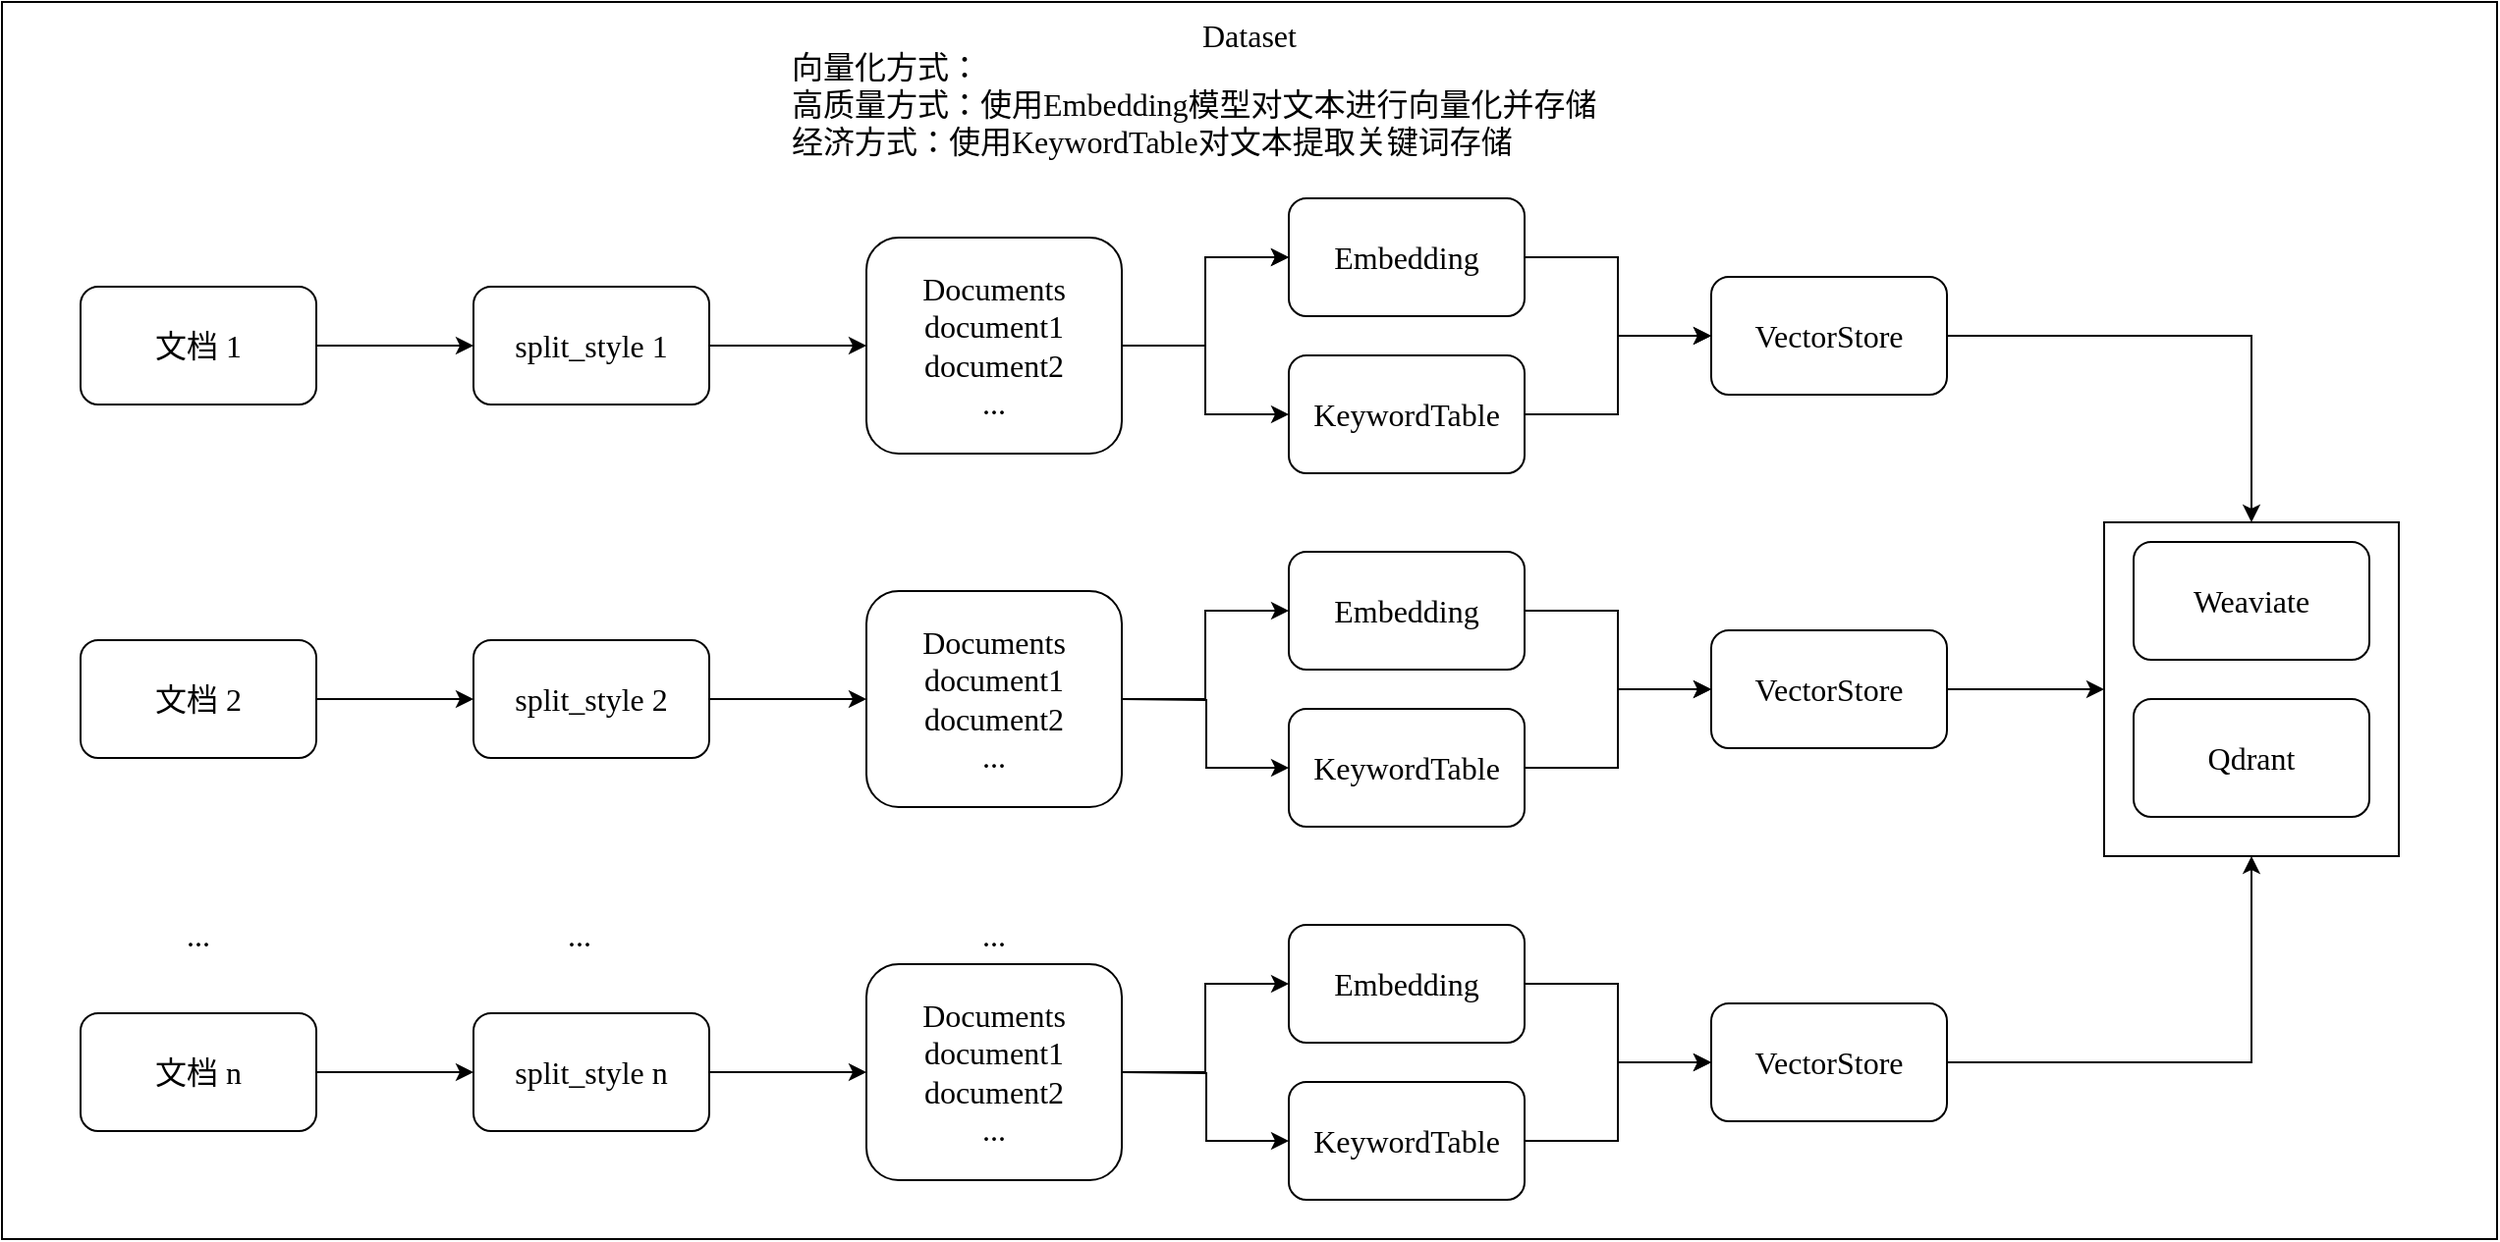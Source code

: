 <mxfile version="21.6.2" type="github">
  <diagram name="第 1 页" id="DoFzwb4sP5uAtUyVbDYk">
    <mxGraphModel dx="1509" dy="1983" grid="1" gridSize="10" guides="1" tooltips="1" connect="1" arrows="1" fold="1" page="1" pageScale="1" pageWidth="827" pageHeight="1169" math="0" shadow="0">
      <root>
        <mxCell id="0" />
        <mxCell id="1" parent="0" />
        <mxCell id="_N7Nao6OvIsxE7hj1h-V-69" value="" style="group" vertex="1" connectable="0" parent="1">
          <mxGeometry x="90" y="-240" width="1270" height="630" as="geometry" />
        </mxCell>
        <mxCell id="_N7Nao6OvIsxE7hj1h-V-3" value="" style="rounded=0;whiteSpace=wrap;html=1;container=0;" vertex="1" parent="_N7Nao6OvIsxE7hj1h-V-69">
          <mxGeometry width="1270" height="630" as="geometry" />
        </mxCell>
        <mxCell id="_N7Nao6OvIsxE7hj1h-V-67" value="" style="rounded=0;whiteSpace=wrap;html=1;" vertex="1" parent="_N7Nao6OvIsxE7hj1h-V-69">
          <mxGeometry x="1070" y="265" width="150" height="170" as="geometry" />
        </mxCell>
        <mxCell id="_N7Nao6OvIsxE7hj1h-V-8" value="" style="group" vertex="1" connectable="0" parent="_N7Nao6OvIsxE7hj1h-V-69">
          <mxGeometry x="400" y="2.842e-14" width="470" height="104.4" as="geometry" />
        </mxCell>
        <mxCell id="_N7Nao6OvIsxE7hj1h-V-4" value="Dataset" style="text;html=1;strokeColor=none;fillColor=none;align=center;verticalAlign=middle;whiteSpace=wrap;rounded=0;fontFamily=Times New Roman;fontSize=16;container=0;" vertex="1" parent="_N7Nao6OvIsxE7hj1h-V-8">
          <mxGeometry x="205" width="60" height="34.8" as="geometry" />
        </mxCell>
        <mxCell id="_N7Nao6OvIsxE7hj1h-V-5" value="向量化方式：&lt;br style=&quot;font-size: 16px;&quot;&gt;高质量方式：使用Embedding模型对文本进行向量化并存储&lt;br style=&quot;font-size: 16px;&quot;&gt;经济方式：使用KeywordTable对文本提取关键词存储" style="text;html=1;strokeColor=none;fillColor=none;align=left;verticalAlign=middle;whiteSpace=wrap;rounded=0;fontFamily=Times New Roman;fontSize=16;container=0;" vertex="1" parent="_N7Nao6OvIsxE7hj1h-V-8">
          <mxGeometry width="470" height="104.4" as="geometry" />
        </mxCell>
        <mxCell id="_N7Nao6OvIsxE7hj1h-V-10" value="文档 1" style="rounded=1;whiteSpace=wrap;html=1;fontFamily=Times New Roman;fontSize=16;" vertex="1" parent="_N7Nao6OvIsxE7hj1h-V-69">
          <mxGeometry x="40" y="145" width="120" height="60" as="geometry" />
        </mxCell>
        <mxCell id="_N7Nao6OvIsxE7hj1h-V-11" value="文档 2" style="rounded=1;whiteSpace=wrap;html=1;fontFamily=Times New Roman;fontSize=16;" vertex="1" parent="_N7Nao6OvIsxE7hj1h-V-69">
          <mxGeometry x="40" y="325" width="120" height="60" as="geometry" />
        </mxCell>
        <mxCell id="_N7Nao6OvIsxE7hj1h-V-12" value="文档 n" style="rounded=1;whiteSpace=wrap;html=1;fontFamily=Times New Roman;fontSize=16;" vertex="1" parent="_N7Nao6OvIsxE7hj1h-V-69">
          <mxGeometry x="40" y="515" width="120" height="60" as="geometry" />
        </mxCell>
        <mxCell id="_N7Nao6OvIsxE7hj1h-V-13" value="..." style="text;html=1;strokeColor=none;fillColor=none;align=center;verticalAlign=middle;whiteSpace=wrap;rounded=0;fontFamily=Times New Roman;fontSize=16;" vertex="1" parent="_N7Nao6OvIsxE7hj1h-V-69">
          <mxGeometry x="70" y="460" width="60" height="30" as="geometry" />
        </mxCell>
        <mxCell id="_N7Nao6OvIsxE7hj1h-V-14" value="split_style 1" style="whiteSpace=wrap;html=1;fontSize=16;fontFamily=Times New Roman;rounded=1;" vertex="1" parent="_N7Nao6OvIsxE7hj1h-V-69">
          <mxGeometry x="240" y="145" width="120" height="60" as="geometry" />
        </mxCell>
        <mxCell id="_N7Nao6OvIsxE7hj1h-V-15" value="" style="edgeStyle=orthogonalEdgeStyle;rounded=0;orthogonalLoop=1;jettySize=auto;html=1;" edge="1" parent="_N7Nao6OvIsxE7hj1h-V-69" source="_N7Nao6OvIsxE7hj1h-V-10" target="_N7Nao6OvIsxE7hj1h-V-14">
          <mxGeometry relative="1" as="geometry" />
        </mxCell>
        <mxCell id="_N7Nao6OvIsxE7hj1h-V-16" value="split_style 2" style="whiteSpace=wrap;html=1;fontSize=16;fontFamily=Times New Roman;rounded=1;" vertex="1" parent="_N7Nao6OvIsxE7hj1h-V-69">
          <mxGeometry x="240" y="325" width="120" height="60" as="geometry" />
        </mxCell>
        <mxCell id="_N7Nao6OvIsxE7hj1h-V-17" value="split_style n" style="whiteSpace=wrap;html=1;fontSize=16;fontFamily=Times New Roman;rounded=1;" vertex="1" parent="_N7Nao6OvIsxE7hj1h-V-69">
          <mxGeometry x="240" y="515" width="120" height="60" as="geometry" />
        </mxCell>
        <mxCell id="_N7Nao6OvIsxE7hj1h-V-18" value="..." style="text;html=1;strokeColor=none;fillColor=none;align=center;verticalAlign=middle;whiteSpace=wrap;rounded=0;fontFamily=Times New Roman;fontSize=16;" vertex="1" parent="_N7Nao6OvIsxE7hj1h-V-69">
          <mxGeometry x="264" y="460" width="60" height="30" as="geometry" />
        </mxCell>
        <mxCell id="_N7Nao6OvIsxE7hj1h-V-19" value="" style="endArrow=classic;html=1;rounded=0;exitX=1;exitY=0.5;exitDx=0;exitDy=0;" edge="1" parent="_N7Nao6OvIsxE7hj1h-V-69" source="_N7Nao6OvIsxE7hj1h-V-11" target="_N7Nao6OvIsxE7hj1h-V-16">
          <mxGeometry width="50" height="50" relative="1" as="geometry">
            <mxPoint x="190" y="365" as="sourcePoint" />
            <mxPoint x="240" y="315" as="targetPoint" />
          </mxGeometry>
        </mxCell>
        <mxCell id="_N7Nao6OvIsxE7hj1h-V-20" value="" style="endArrow=classic;html=1;rounded=0;exitX=1;exitY=0.5;exitDx=0;exitDy=0;entryX=0;entryY=0.5;entryDx=0;entryDy=0;" edge="1" parent="_N7Nao6OvIsxE7hj1h-V-69" source="_N7Nao6OvIsxE7hj1h-V-12" target="_N7Nao6OvIsxE7hj1h-V-17">
          <mxGeometry width="50" height="50" relative="1" as="geometry">
            <mxPoint x="170" y="489.47" as="sourcePoint" />
            <mxPoint x="250" y="489.47" as="targetPoint" />
          </mxGeometry>
        </mxCell>
        <mxCell id="_N7Nao6OvIsxE7hj1h-V-21" value="Documents&lt;br&gt;document1&lt;br&gt;document2&lt;br&gt;..." style="whiteSpace=wrap;html=1;fontSize=16;fontFamily=Times New Roman;rounded=1;" vertex="1" parent="_N7Nao6OvIsxE7hj1h-V-69">
          <mxGeometry x="440" y="120" width="130" height="110" as="geometry" />
        </mxCell>
        <mxCell id="_N7Nao6OvIsxE7hj1h-V-22" value="" style="edgeStyle=orthogonalEdgeStyle;rounded=0;orthogonalLoop=1;jettySize=auto;html=1;" edge="1" parent="_N7Nao6OvIsxE7hj1h-V-69" source="_N7Nao6OvIsxE7hj1h-V-14" target="_N7Nao6OvIsxE7hj1h-V-21">
          <mxGeometry relative="1" as="geometry" />
        </mxCell>
        <mxCell id="_N7Nao6OvIsxE7hj1h-V-23" value="Documents&lt;br&gt;document1&lt;br&gt;document2&lt;br&gt;..." style="whiteSpace=wrap;html=1;fontSize=16;fontFamily=Times New Roman;rounded=1;" vertex="1" parent="_N7Nao6OvIsxE7hj1h-V-69">
          <mxGeometry x="440" y="300" width="130" height="110" as="geometry" />
        </mxCell>
        <mxCell id="_N7Nao6OvIsxE7hj1h-V-25" value="Documents&lt;br&gt;document1&lt;br&gt;document2&lt;br&gt;..." style="whiteSpace=wrap;html=1;fontSize=16;fontFamily=Times New Roman;rounded=1;" vertex="1" parent="_N7Nao6OvIsxE7hj1h-V-69">
          <mxGeometry x="440" y="490" width="130" height="110" as="geometry" />
        </mxCell>
        <mxCell id="_N7Nao6OvIsxE7hj1h-V-27" value="..." style="text;html=1;strokeColor=none;fillColor=none;align=center;verticalAlign=middle;whiteSpace=wrap;rounded=0;fontFamily=Times New Roman;fontSize=16;" vertex="1" parent="_N7Nao6OvIsxE7hj1h-V-69">
          <mxGeometry x="475" y="460" width="60" height="30" as="geometry" />
        </mxCell>
        <mxCell id="_N7Nao6OvIsxE7hj1h-V-24" value="" style="edgeStyle=orthogonalEdgeStyle;rounded=0;orthogonalLoop=1;jettySize=auto;html=1;" edge="1" parent="_N7Nao6OvIsxE7hj1h-V-69" source="_N7Nao6OvIsxE7hj1h-V-16" target="_N7Nao6OvIsxE7hj1h-V-23">
          <mxGeometry relative="1" as="geometry" />
        </mxCell>
        <mxCell id="_N7Nao6OvIsxE7hj1h-V-26" value="" style="edgeStyle=orthogonalEdgeStyle;rounded=0;orthogonalLoop=1;jettySize=auto;html=1;" edge="1" parent="_N7Nao6OvIsxE7hj1h-V-69" source="_N7Nao6OvIsxE7hj1h-V-17" target="_N7Nao6OvIsxE7hj1h-V-25">
          <mxGeometry relative="1" as="geometry" />
        </mxCell>
        <mxCell id="_N7Nao6OvIsxE7hj1h-V-32" value="Embedding" style="whiteSpace=wrap;html=1;fontSize=16;fontFamily=Times New Roman;rounded=1;" vertex="1" parent="_N7Nao6OvIsxE7hj1h-V-69">
          <mxGeometry x="655" y="100" width="120" height="60" as="geometry" />
        </mxCell>
        <mxCell id="_N7Nao6OvIsxE7hj1h-V-33" value="" style="edgeStyle=orthogonalEdgeStyle;rounded=0;orthogonalLoop=1;jettySize=auto;html=1;" edge="1" parent="_N7Nao6OvIsxE7hj1h-V-69" source="_N7Nao6OvIsxE7hj1h-V-21" target="_N7Nao6OvIsxE7hj1h-V-32">
          <mxGeometry relative="1" as="geometry" />
        </mxCell>
        <mxCell id="_N7Nao6OvIsxE7hj1h-V-40" value="" style="edgeStyle=orthogonalEdgeStyle;rounded=0;orthogonalLoop=1;jettySize=auto;html=1;" edge="1" parent="_N7Nao6OvIsxE7hj1h-V-69" source="_N7Nao6OvIsxE7hj1h-V-21" target="_N7Nao6OvIsxE7hj1h-V-32">
          <mxGeometry relative="1" as="geometry" />
        </mxCell>
        <mxCell id="_N7Nao6OvIsxE7hj1h-V-63" value="" style="edgeStyle=orthogonalEdgeStyle;rounded=0;orthogonalLoop=1;jettySize=auto;html=1;entryX=0.5;entryY=0;entryDx=0;entryDy=0;" edge="1" parent="_N7Nao6OvIsxE7hj1h-V-69" source="_N7Nao6OvIsxE7hj1h-V-38" target="_N7Nao6OvIsxE7hj1h-V-67">
          <mxGeometry relative="1" as="geometry" />
        </mxCell>
        <mxCell id="_N7Nao6OvIsxE7hj1h-V-38" value="VectorStore" style="whiteSpace=wrap;html=1;fontSize=16;fontFamily=Times New Roman;rounded=1;" vertex="1" parent="_N7Nao6OvIsxE7hj1h-V-69">
          <mxGeometry x="870" y="140" width="120" height="60" as="geometry" />
        </mxCell>
        <mxCell id="_N7Nao6OvIsxE7hj1h-V-41" value="KeywordTable" style="whiteSpace=wrap;html=1;fontSize=16;fontFamily=Times New Roman;rounded=1;" vertex="1" parent="_N7Nao6OvIsxE7hj1h-V-69">
          <mxGeometry x="655" y="180" width="120" height="60" as="geometry" />
        </mxCell>
        <mxCell id="_N7Nao6OvIsxE7hj1h-V-42" value="" style="edgeStyle=orthogonalEdgeStyle;rounded=0;orthogonalLoop=1;jettySize=auto;html=1;entryX=0;entryY=0.5;entryDx=0;entryDy=0;exitX=1;exitY=0.5;exitDx=0;exitDy=0;" edge="1" parent="_N7Nao6OvIsxE7hj1h-V-69" source="_N7Nao6OvIsxE7hj1h-V-21" target="_N7Nao6OvIsxE7hj1h-V-41">
          <mxGeometry relative="1" as="geometry">
            <mxPoint x="580" y="185" as="sourcePoint" />
            <mxPoint x="665" y="140" as="targetPoint" />
          </mxGeometry>
        </mxCell>
        <mxCell id="_N7Nao6OvIsxE7hj1h-V-43" value="" style="edgeStyle=orthogonalEdgeStyle;rounded=0;orthogonalLoop=1;jettySize=auto;html=1;exitX=1;exitY=0.5;exitDx=0;exitDy=0;entryX=0;entryY=0.5;entryDx=0;entryDy=0;" edge="1" parent="_N7Nao6OvIsxE7hj1h-V-69" source="_N7Nao6OvIsxE7hj1h-V-41" target="_N7Nao6OvIsxE7hj1h-V-38">
          <mxGeometry relative="1" as="geometry">
            <mxPoint x="590" y="195" as="sourcePoint" />
            <mxPoint x="675" y="150" as="targetPoint" />
          </mxGeometry>
        </mxCell>
        <mxCell id="_N7Nao6OvIsxE7hj1h-V-45" value="" style="edgeStyle=orthogonalEdgeStyle;rounded=0;orthogonalLoop=1;jettySize=auto;html=1;exitX=1;exitY=0.5;exitDx=0;exitDy=0;entryX=0;entryY=0.5;entryDx=0;entryDy=0;" edge="1" parent="_N7Nao6OvIsxE7hj1h-V-69" target="_N7Nao6OvIsxE7hj1h-V-47" source="_N7Nao6OvIsxE7hj1h-V-23">
          <mxGeometry relative="1" as="geometry">
            <mxPoint x="830" y="274.95" as="sourcePoint" />
            <mxPoint x="975.0" y="259.95" as="targetPoint" />
          </mxGeometry>
        </mxCell>
        <mxCell id="_N7Nao6OvIsxE7hj1h-V-47" value="Embedding" style="whiteSpace=wrap;html=1;fontSize=16;fontFamily=Times New Roman;rounded=1;" vertex="1" parent="_N7Nao6OvIsxE7hj1h-V-69">
          <mxGeometry x="655" y="280" width="120" height="60" as="geometry" />
        </mxCell>
        <mxCell id="_N7Nao6OvIsxE7hj1h-V-39" value="" style="edgeStyle=orthogonalEdgeStyle;rounded=0;orthogonalLoop=1;jettySize=auto;html=1;" edge="1" parent="_N7Nao6OvIsxE7hj1h-V-69" source="_N7Nao6OvIsxE7hj1h-V-32" target="_N7Nao6OvIsxE7hj1h-V-38">
          <mxGeometry relative="1" as="geometry" />
        </mxCell>
        <mxCell id="_N7Nao6OvIsxE7hj1h-V-68" style="edgeStyle=orthogonalEdgeStyle;rounded=0;orthogonalLoop=1;jettySize=auto;html=1;exitX=1;exitY=0.5;exitDx=0;exitDy=0;entryX=0;entryY=0.5;entryDx=0;entryDy=0;" edge="1" parent="_N7Nao6OvIsxE7hj1h-V-69" source="_N7Nao6OvIsxE7hj1h-V-48" target="_N7Nao6OvIsxE7hj1h-V-67">
          <mxGeometry relative="1" as="geometry" />
        </mxCell>
        <mxCell id="_N7Nao6OvIsxE7hj1h-V-48" value="VectorStore" style="whiteSpace=wrap;html=1;fontSize=16;fontFamily=Times New Roman;rounded=1;" vertex="1" parent="_N7Nao6OvIsxE7hj1h-V-69">
          <mxGeometry x="870" y="320" width="120" height="60" as="geometry" />
        </mxCell>
        <mxCell id="_N7Nao6OvIsxE7hj1h-V-49" value="KeywordTable" style="whiteSpace=wrap;html=1;fontSize=16;fontFamily=Times New Roman;rounded=1;" vertex="1" parent="_N7Nao6OvIsxE7hj1h-V-69">
          <mxGeometry x="655" y="360" width="120" height="60" as="geometry" />
        </mxCell>
        <mxCell id="_N7Nao6OvIsxE7hj1h-V-50" value="" style="edgeStyle=orthogonalEdgeStyle;rounded=0;orthogonalLoop=1;jettySize=auto;html=1;entryX=0;entryY=0.5;entryDx=0;entryDy=0;exitX=1;exitY=0.5;exitDx=0;exitDy=0;" edge="1" parent="_N7Nao6OvIsxE7hj1h-V-69" target="_N7Nao6OvIsxE7hj1h-V-49">
          <mxGeometry relative="1" as="geometry">
            <mxPoint x="570" y="355" as="sourcePoint" />
            <mxPoint x="665" y="320" as="targetPoint" />
          </mxGeometry>
        </mxCell>
        <mxCell id="_N7Nao6OvIsxE7hj1h-V-51" value="" style="edgeStyle=orthogonalEdgeStyle;rounded=0;orthogonalLoop=1;jettySize=auto;html=1;exitX=1;exitY=0.5;exitDx=0;exitDy=0;entryX=0;entryY=0.5;entryDx=0;entryDy=0;" edge="1" parent="_N7Nao6OvIsxE7hj1h-V-69" source="_N7Nao6OvIsxE7hj1h-V-49" target="_N7Nao6OvIsxE7hj1h-V-48">
          <mxGeometry relative="1" as="geometry">
            <mxPoint x="590" y="375" as="sourcePoint" />
            <mxPoint x="675" y="330" as="targetPoint" />
          </mxGeometry>
        </mxCell>
        <mxCell id="_N7Nao6OvIsxE7hj1h-V-52" value="" style="edgeStyle=orthogonalEdgeStyle;rounded=0;orthogonalLoop=1;jettySize=auto;html=1;entryX=0;entryY=0.5;entryDx=0;entryDy=0;exitX=1;exitY=0.5;exitDx=0;exitDy=0;" edge="1" parent="_N7Nao6OvIsxE7hj1h-V-69" target="_N7Nao6OvIsxE7hj1h-V-55" source="_N7Nao6OvIsxE7hj1h-V-25">
          <mxGeometry relative="1" as="geometry">
            <mxPoint x="540" y="504.95" as="sourcePoint" />
            <mxPoint x="685.0" y="489.95" as="targetPoint" />
          </mxGeometry>
        </mxCell>
        <mxCell id="_N7Nao6OvIsxE7hj1h-V-55" value="Embedding" style="whiteSpace=wrap;html=1;fontSize=16;fontFamily=Times New Roman;rounded=1;" vertex="1" parent="_N7Nao6OvIsxE7hj1h-V-69">
          <mxGeometry x="655" y="470" width="120" height="60" as="geometry" />
        </mxCell>
        <mxCell id="_N7Nao6OvIsxE7hj1h-V-46" value="" style="edgeStyle=orthogonalEdgeStyle;rounded=0;orthogonalLoop=1;jettySize=auto;html=1;" edge="1" parent="_N7Nao6OvIsxE7hj1h-V-69" source="_N7Nao6OvIsxE7hj1h-V-47" target="_N7Nao6OvIsxE7hj1h-V-48">
          <mxGeometry relative="1" as="geometry" />
        </mxCell>
        <mxCell id="_N7Nao6OvIsxE7hj1h-V-65" style="edgeStyle=orthogonalEdgeStyle;rounded=0;orthogonalLoop=1;jettySize=auto;html=1;entryX=0.5;entryY=1;entryDx=0;entryDy=0;" edge="1" parent="_N7Nao6OvIsxE7hj1h-V-69" source="_N7Nao6OvIsxE7hj1h-V-56" target="_N7Nao6OvIsxE7hj1h-V-67">
          <mxGeometry relative="1" as="geometry" />
        </mxCell>
        <mxCell id="_N7Nao6OvIsxE7hj1h-V-56" value="VectorStore" style="whiteSpace=wrap;html=1;fontSize=16;fontFamily=Times New Roman;rounded=1;" vertex="1" parent="_N7Nao6OvIsxE7hj1h-V-69">
          <mxGeometry x="870" y="510" width="120" height="60" as="geometry" />
        </mxCell>
        <mxCell id="_N7Nao6OvIsxE7hj1h-V-57" value="KeywordTable" style="whiteSpace=wrap;html=1;fontSize=16;fontFamily=Times New Roman;rounded=1;" vertex="1" parent="_N7Nao6OvIsxE7hj1h-V-69">
          <mxGeometry x="655" y="550" width="120" height="60" as="geometry" />
        </mxCell>
        <mxCell id="_N7Nao6OvIsxE7hj1h-V-58" value="" style="edgeStyle=orthogonalEdgeStyle;rounded=0;orthogonalLoop=1;jettySize=auto;html=1;entryX=0;entryY=0.5;entryDx=0;entryDy=0;exitX=1;exitY=0.5;exitDx=0;exitDy=0;" edge="1" parent="_N7Nao6OvIsxE7hj1h-V-69" target="_N7Nao6OvIsxE7hj1h-V-57">
          <mxGeometry relative="1" as="geometry">
            <mxPoint x="570" y="545" as="sourcePoint" />
            <mxPoint x="665" y="510" as="targetPoint" />
          </mxGeometry>
        </mxCell>
        <mxCell id="_N7Nao6OvIsxE7hj1h-V-59" value="" style="edgeStyle=orthogonalEdgeStyle;rounded=0;orthogonalLoop=1;jettySize=auto;html=1;exitX=1;exitY=0.5;exitDx=0;exitDy=0;entryX=0;entryY=0.5;entryDx=0;entryDy=0;" edge="1" parent="_N7Nao6OvIsxE7hj1h-V-69" source="_N7Nao6OvIsxE7hj1h-V-57" target="_N7Nao6OvIsxE7hj1h-V-56">
          <mxGeometry relative="1" as="geometry">
            <mxPoint x="590" y="565" as="sourcePoint" />
            <mxPoint x="675" y="520" as="targetPoint" />
          </mxGeometry>
        </mxCell>
        <mxCell id="_N7Nao6OvIsxE7hj1h-V-54" value="" style="edgeStyle=orthogonalEdgeStyle;rounded=0;orthogonalLoop=1;jettySize=auto;html=1;" edge="1" parent="_N7Nao6OvIsxE7hj1h-V-69" source="_N7Nao6OvIsxE7hj1h-V-55" target="_N7Nao6OvIsxE7hj1h-V-56">
          <mxGeometry relative="1" as="geometry" />
        </mxCell>
        <mxCell id="_N7Nao6OvIsxE7hj1h-V-62" value="Weaviate" style="whiteSpace=wrap;html=1;fontSize=16;fontFamily=Times New Roman;rounded=1;" vertex="1" parent="_N7Nao6OvIsxE7hj1h-V-69">
          <mxGeometry x="1085" y="275" width="120" height="60" as="geometry" />
        </mxCell>
        <mxCell id="_N7Nao6OvIsxE7hj1h-V-64" value="Qdrant" style="whiteSpace=wrap;html=1;fontSize=16;fontFamily=Times New Roman;rounded=1;" vertex="1" parent="_N7Nao6OvIsxE7hj1h-V-69">
          <mxGeometry x="1085" y="355" width="120" height="60" as="geometry" />
        </mxCell>
      </root>
    </mxGraphModel>
  </diagram>
</mxfile>
